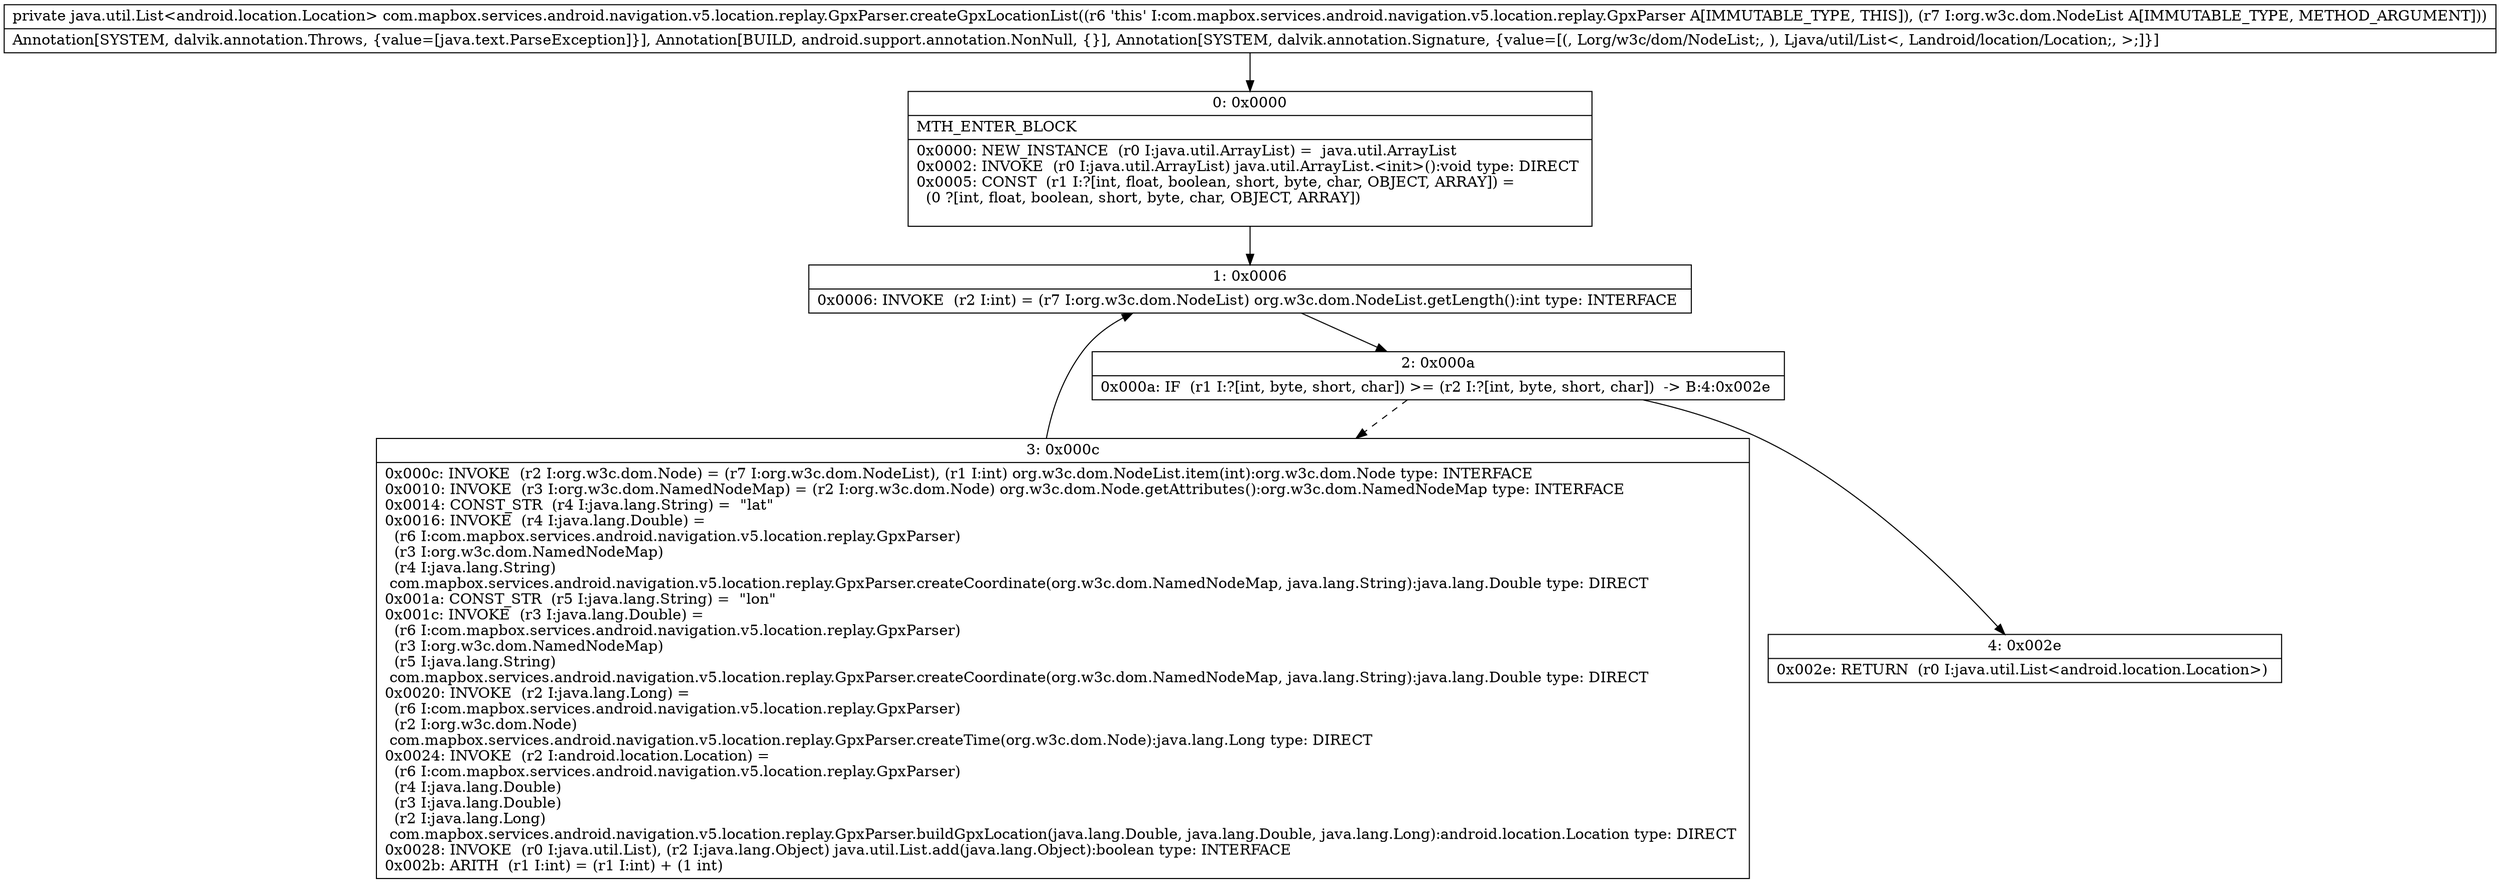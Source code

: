digraph "CFG forcom.mapbox.services.android.navigation.v5.location.replay.GpxParser.createGpxLocationList(Lorg\/w3c\/dom\/NodeList;)Ljava\/util\/List;" {
Node_0 [shape=record,label="{0\:\ 0x0000|MTH_ENTER_BLOCK\l|0x0000: NEW_INSTANCE  (r0 I:java.util.ArrayList) =  java.util.ArrayList \l0x0002: INVOKE  (r0 I:java.util.ArrayList) java.util.ArrayList.\<init\>():void type: DIRECT \l0x0005: CONST  (r1 I:?[int, float, boolean, short, byte, char, OBJECT, ARRAY]) = \l  (0 ?[int, float, boolean, short, byte, char, OBJECT, ARRAY])\l \l}"];
Node_1 [shape=record,label="{1\:\ 0x0006|0x0006: INVOKE  (r2 I:int) = (r7 I:org.w3c.dom.NodeList) org.w3c.dom.NodeList.getLength():int type: INTERFACE \l}"];
Node_2 [shape=record,label="{2\:\ 0x000a|0x000a: IF  (r1 I:?[int, byte, short, char]) \>= (r2 I:?[int, byte, short, char])  \-\> B:4:0x002e \l}"];
Node_3 [shape=record,label="{3\:\ 0x000c|0x000c: INVOKE  (r2 I:org.w3c.dom.Node) = (r7 I:org.w3c.dom.NodeList), (r1 I:int) org.w3c.dom.NodeList.item(int):org.w3c.dom.Node type: INTERFACE \l0x0010: INVOKE  (r3 I:org.w3c.dom.NamedNodeMap) = (r2 I:org.w3c.dom.Node) org.w3c.dom.Node.getAttributes():org.w3c.dom.NamedNodeMap type: INTERFACE \l0x0014: CONST_STR  (r4 I:java.lang.String) =  \"lat\" \l0x0016: INVOKE  (r4 I:java.lang.Double) = \l  (r6 I:com.mapbox.services.android.navigation.v5.location.replay.GpxParser)\l  (r3 I:org.w3c.dom.NamedNodeMap)\l  (r4 I:java.lang.String)\l com.mapbox.services.android.navigation.v5.location.replay.GpxParser.createCoordinate(org.w3c.dom.NamedNodeMap, java.lang.String):java.lang.Double type: DIRECT \l0x001a: CONST_STR  (r5 I:java.lang.String) =  \"lon\" \l0x001c: INVOKE  (r3 I:java.lang.Double) = \l  (r6 I:com.mapbox.services.android.navigation.v5.location.replay.GpxParser)\l  (r3 I:org.w3c.dom.NamedNodeMap)\l  (r5 I:java.lang.String)\l com.mapbox.services.android.navigation.v5.location.replay.GpxParser.createCoordinate(org.w3c.dom.NamedNodeMap, java.lang.String):java.lang.Double type: DIRECT \l0x0020: INVOKE  (r2 I:java.lang.Long) = \l  (r6 I:com.mapbox.services.android.navigation.v5.location.replay.GpxParser)\l  (r2 I:org.w3c.dom.Node)\l com.mapbox.services.android.navigation.v5.location.replay.GpxParser.createTime(org.w3c.dom.Node):java.lang.Long type: DIRECT \l0x0024: INVOKE  (r2 I:android.location.Location) = \l  (r6 I:com.mapbox.services.android.navigation.v5.location.replay.GpxParser)\l  (r4 I:java.lang.Double)\l  (r3 I:java.lang.Double)\l  (r2 I:java.lang.Long)\l com.mapbox.services.android.navigation.v5.location.replay.GpxParser.buildGpxLocation(java.lang.Double, java.lang.Double, java.lang.Long):android.location.Location type: DIRECT \l0x0028: INVOKE  (r0 I:java.util.List), (r2 I:java.lang.Object) java.util.List.add(java.lang.Object):boolean type: INTERFACE \l0x002b: ARITH  (r1 I:int) = (r1 I:int) + (1 int) \l}"];
Node_4 [shape=record,label="{4\:\ 0x002e|0x002e: RETURN  (r0 I:java.util.List\<android.location.Location\>) \l}"];
MethodNode[shape=record,label="{private java.util.List\<android.location.Location\> com.mapbox.services.android.navigation.v5.location.replay.GpxParser.createGpxLocationList((r6 'this' I:com.mapbox.services.android.navigation.v5.location.replay.GpxParser A[IMMUTABLE_TYPE, THIS]), (r7 I:org.w3c.dom.NodeList A[IMMUTABLE_TYPE, METHOD_ARGUMENT]))  | Annotation[SYSTEM, dalvik.annotation.Throws, \{value=[java.text.ParseException]\}], Annotation[BUILD, android.support.annotation.NonNull, \{\}], Annotation[SYSTEM, dalvik.annotation.Signature, \{value=[(, Lorg\/w3c\/dom\/NodeList;, ), Ljava\/util\/List\<, Landroid\/location\/Location;, \>;]\}]\l}"];
MethodNode -> Node_0;
Node_0 -> Node_1;
Node_1 -> Node_2;
Node_2 -> Node_3[style=dashed];
Node_2 -> Node_4;
Node_3 -> Node_1;
}

